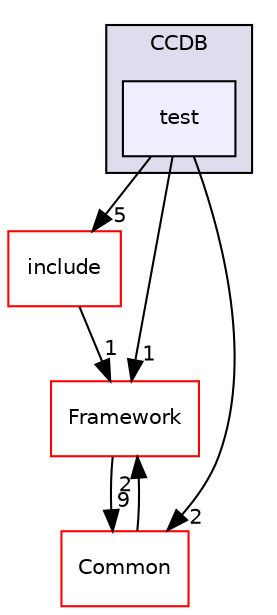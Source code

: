 digraph "/home/travis/build/AliceO2Group/AliceO2/CCDB/test" {
  bgcolor=transparent;
  compound=true
  node [ fontsize="10", fontname="Helvetica"];
  edge [ labelfontsize="10", labelfontname="Helvetica"];
  subgraph clusterdir_6af676bf18881990e4083e191d0e63e0 {
    graph [ bgcolor="#ddddee", pencolor="black", label="CCDB" fontname="Helvetica", fontsize="10", URL="dir_6af676bf18881990e4083e191d0e63e0.html"]
  dir_2369a6e354873616c797d6d2a61a767f [shape=box, label="test", style="filled", fillcolor="#eeeeff", pencolor="black", URL="dir_2369a6e354873616c797d6d2a61a767f.html"];
  }
  dir_59dc0f81c739431be85ac14fce2e92df [shape=box label="include" color="red" URL="dir_59dc0f81c739431be85ac14fce2e92df.html"];
  dir_4ab6b4cc6a7edbff49100e9123df213f [shape=box label="Common" color="red" URL="dir_4ab6b4cc6a7edbff49100e9123df213f.html"];
  dir_bcbb2cf9a3d3d83e5515c82071a07177 [shape=box label="Framework" color="red" URL="dir_bcbb2cf9a3d3d83e5515c82071a07177.html"];
  dir_59dc0f81c739431be85ac14fce2e92df->dir_bcbb2cf9a3d3d83e5515c82071a07177 [headlabel="1", labeldistance=1.5 headhref="dir_000020_000013.html"];
  dir_4ab6b4cc6a7edbff49100e9123df213f->dir_bcbb2cf9a3d3d83e5515c82071a07177 [headlabel="2", labeldistance=1.5 headhref="dir_000027_000013.html"];
  dir_bcbb2cf9a3d3d83e5515c82071a07177->dir_4ab6b4cc6a7edbff49100e9123df213f [headlabel="9", labeldistance=1.5 headhref="dir_000013_000027.html"];
  dir_2369a6e354873616c797d6d2a61a767f->dir_59dc0f81c739431be85ac14fce2e92df [headlabel="5", labeldistance=1.5 headhref="dir_000023_000020.html"];
  dir_2369a6e354873616c797d6d2a61a767f->dir_4ab6b4cc6a7edbff49100e9123df213f [headlabel="2", labeldistance=1.5 headhref="dir_000023_000027.html"];
  dir_2369a6e354873616c797d6d2a61a767f->dir_bcbb2cf9a3d3d83e5515c82071a07177 [headlabel="1", labeldistance=1.5 headhref="dir_000023_000013.html"];
}
